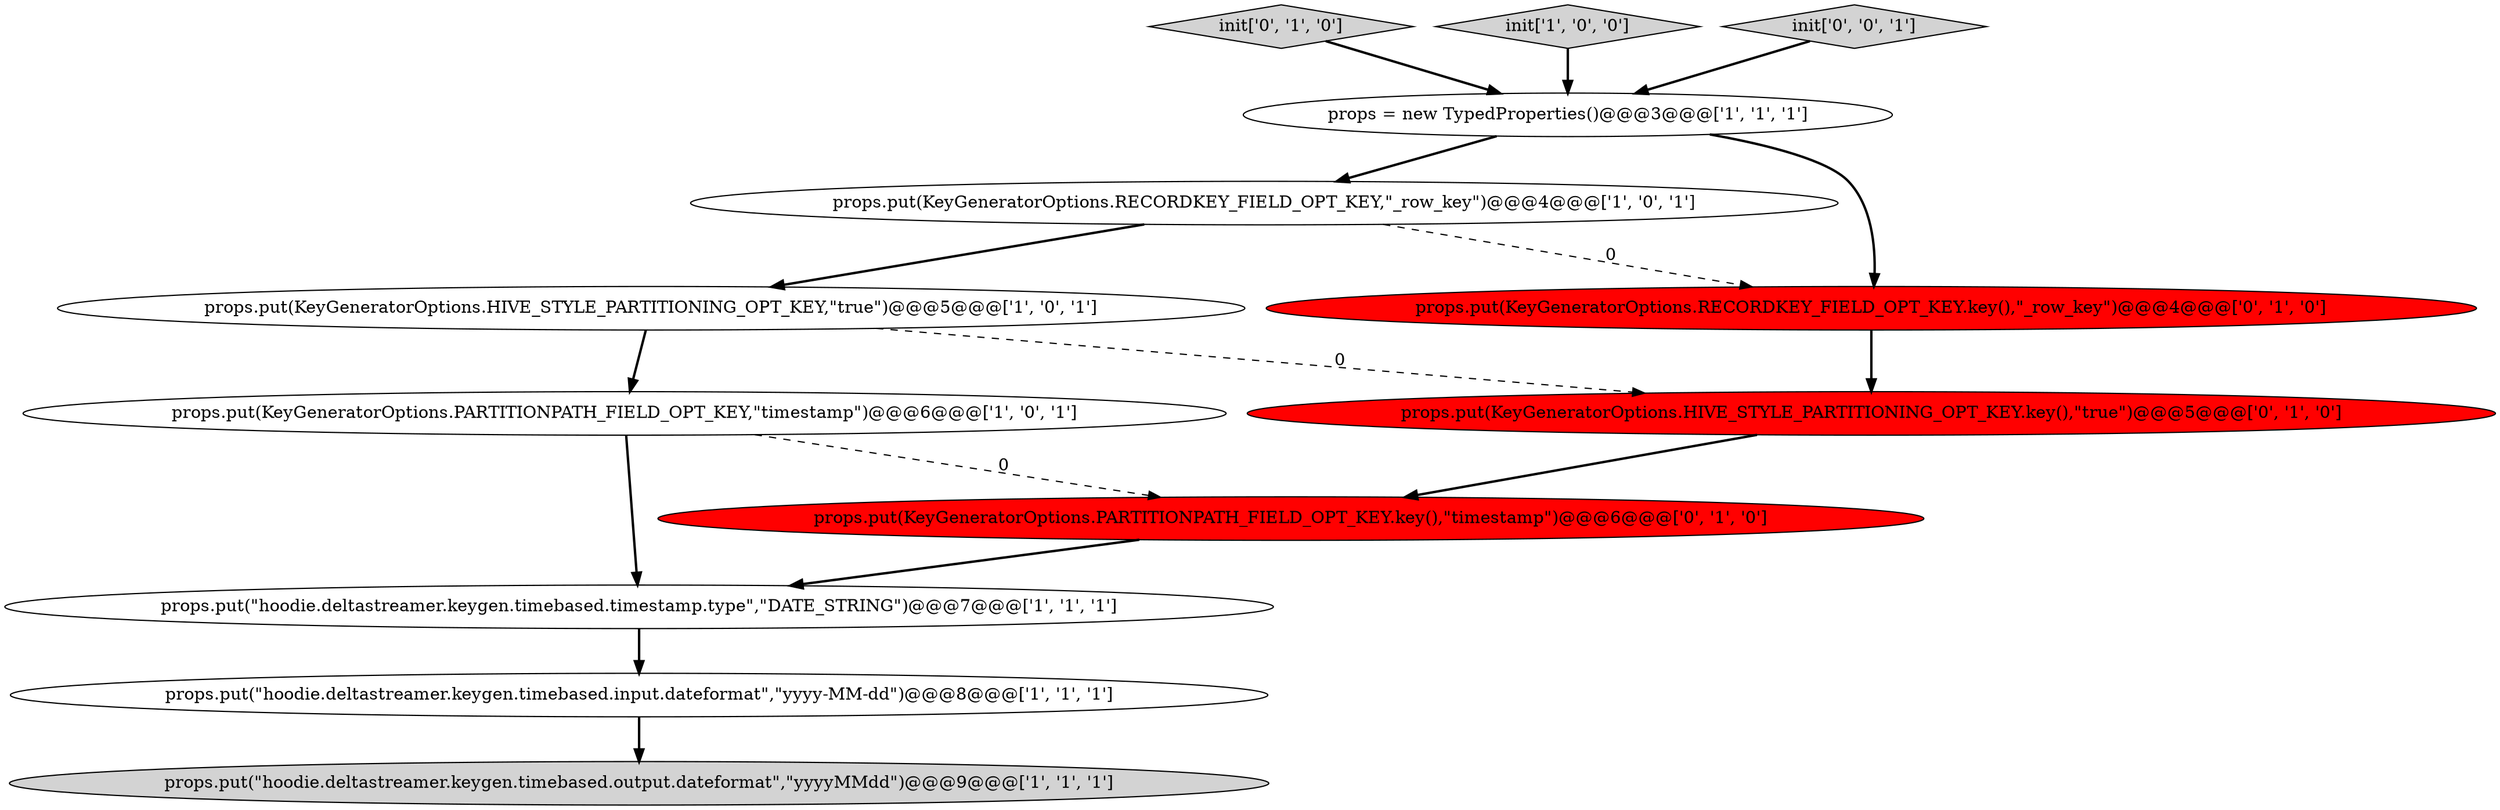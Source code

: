 digraph {
5 [style = filled, label = "props = new TypedProperties()@@@3@@@['1', '1', '1']", fillcolor = white, shape = ellipse image = "AAA0AAABBB1BBB"];
6 [style = filled, label = "props.put(KeyGeneratorOptions.RECORDKEY_FIELD_OPT_KEY,\"_row_key\")@@@4@@@['1', '0', '1']", fillcolor = white, shape = ellipse image = "AAA0AAABBB1BBB"];
9 [style = filled, label = "init['0', '1', '0']", fillcolor = lightgray, shape = diamond image = "AAA0AAABBB2BBB"];
3 [style = filled, label = "props.put(\"hoodie.deltastreamer.keygen.timebased.output.dateformat\",\"yyyyMMdd\")@@@9@@@['1', '1', '1']", fillcolor = lightgray, shape = ellipse image = "AAA0AAABBB1BBB"];
7 [style = filled, label = "props.put(KeyGeneratorOptions.PARTITIONPATH_FIELD_OPT_KEY,\"timestamp\")@@@6@@@['1', '0', '1']", fillcolor = white, shape = ellipse image = "AAA0AAABBB1BBB"];
8 [style = filled, label = "props.put(KeyGeneratorOptions.RECORDKEY_FIELD_OPT_KEY.key(),\"_row_key\")@@@4@@@['0', '1', '0']", fillcolor = red, shape = ellipse image = "AAA1AAABBB2BBB"];
4 [style = filled, label = "init['1', '0', '0']", fillcolor = lightgray, shape = diamond image = "AAA0AAABBB1BBB"];
2 [style = filled, label = "props.put(\"hoodie.deltastreamer.keygen.timebased.timestamp.type\",\"DATE_STRING\")@@@7@@@['1', '1', '1']", fillcolor = white, shape = ellipse image = "AAA0AAABBB1BBB"];
10 [style = filled, label = "props.put(KeyGeneratorOptions.PARTITIONPATH_FIELD_OPT_KEY.key(),\"timestamp\")@@@6@@@['0', '1', '0']", fillcolor = red, shape = ellipse image = "AAA1AAABBB2BBB"];
1 [style = filled, label = "props.put(KeyGeneratorOptions.HIVE_STYLE_PARTITIONING_OPT_KEY,\"true\")@@@5@@@['1', '0', '1']", fillcolor = white, shape = ellipse image = "AAA0AAABBB1BBB"];
0 [style = filled, label = "props.put(\"hoodie.deltastreamer.keygen.timebased.input.dateformat\",\"yyyy-MM-dd\")@@@8@@@['1', '1', '1']", fillcolor = white, shape = ellipse image = "AAA0AAABBB1BBB"];
11 [style = filled, label = "props.put(KeyGeneratorOptions.HIVE_STYLE_PARTITIONING_OPT_KEY.key(),\"true\")@@@5@@@['0', '1', '0']", fillcolor = red, shape = ellipse image = "AAA1AAABBB2BBB"];
12 [style = filled, label = "init['0', '0', '1']", fillcolor = lightgray, shape = diamond image = "AAA0AAABBB3BBB"];
9->5 [style = bold, label=""];
0->3 [style = bold, label=""];
6->1 [style = bold, label=""];
5->8 [style = bold, label=""];
7->10 [style = dashed, label="0"];
10->2 [style = bold, label=""];
6->8 [style = dashed, label="0"];
2->0 [style = bold, label=""];
5->6 [style = bold, label=""];
12->5 [style = bold, label=""];
8->11 [style = bold, label=""];
11->10 [style = bold, label=""];
7->2 [style = bold, label=""];
1->7 [style = bold, label=""];
4->5 [style = bold, label=""];
1->11 [style = dashed, label="0"];
}
